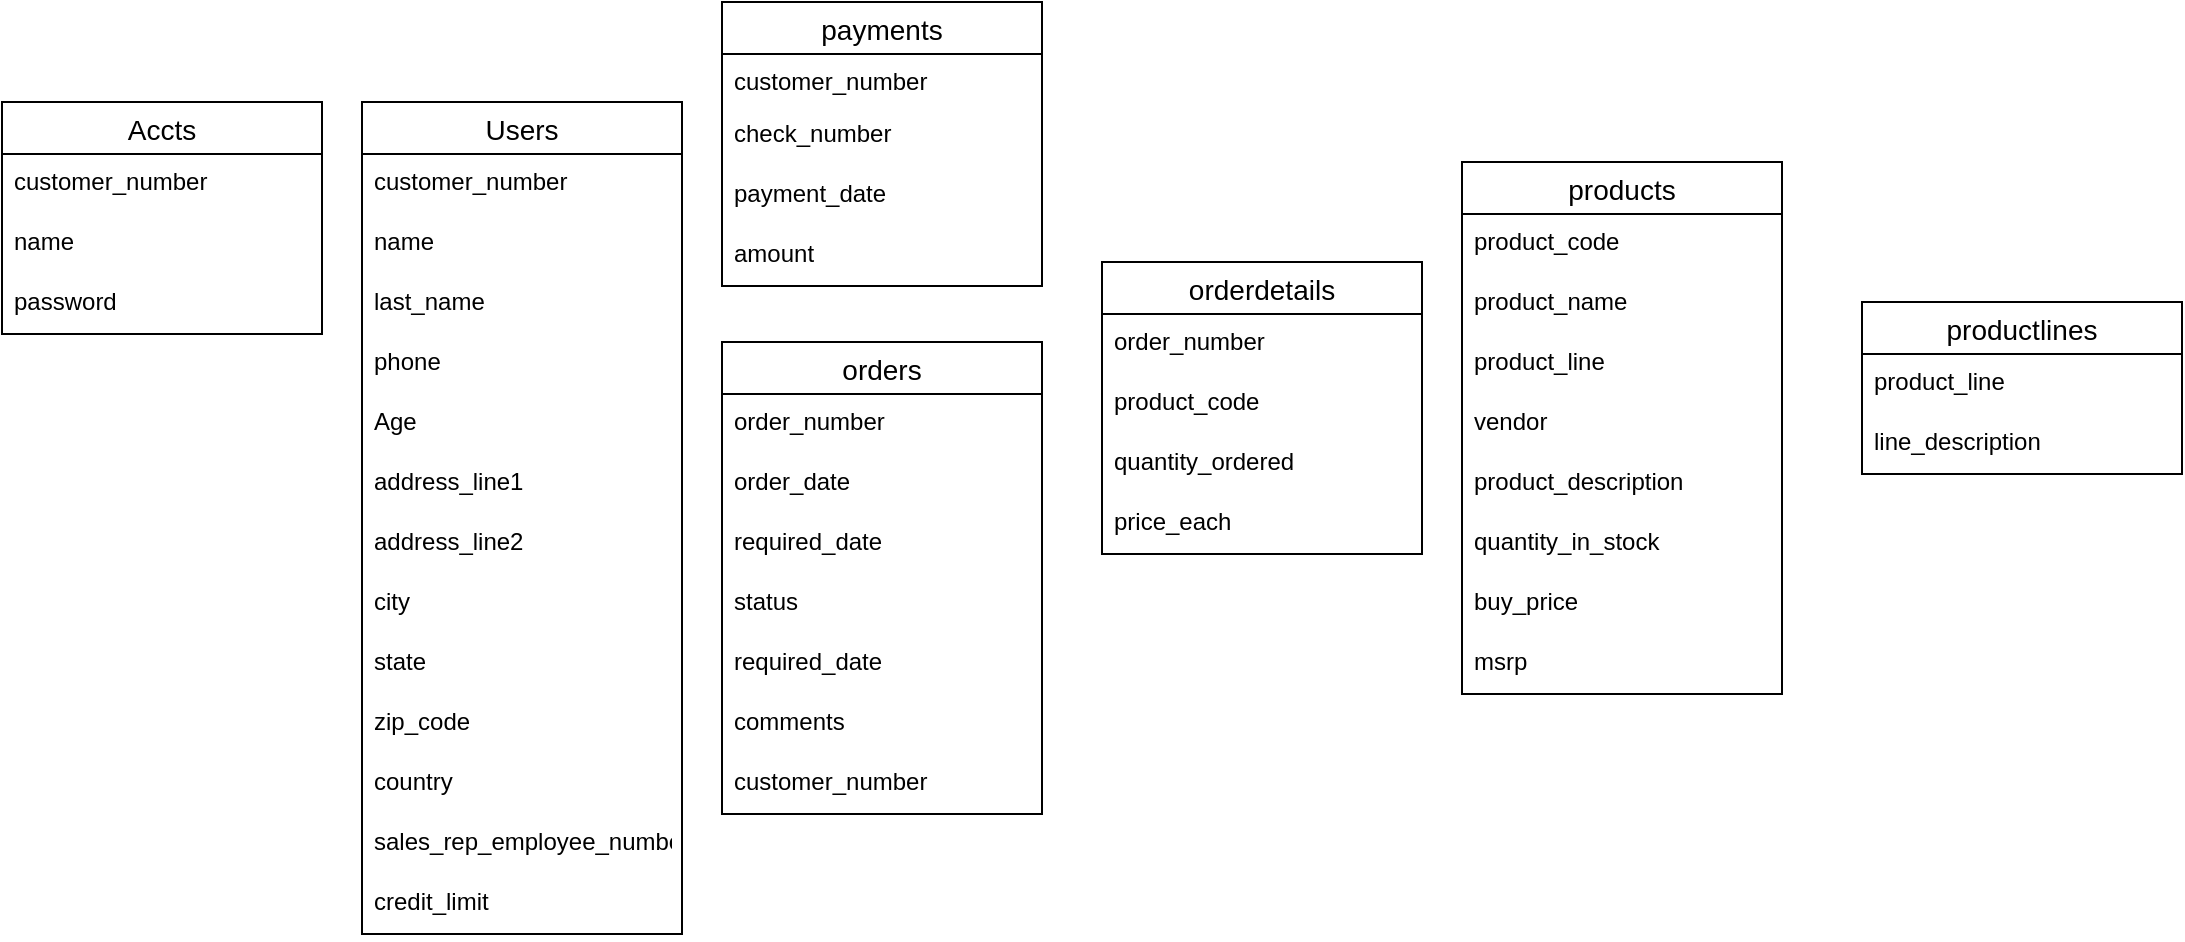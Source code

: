 <mxfile version="17.2.1" type="github">
  <diagram id="ZhqZU5vrMb9bx7gD5x5g" name="Page-1">
    <mxGraphModel dx="1422" dy="780" grid="1" gridSize="10" guides="1" tooltips="1" connect="1" arrows="1" fold="1" page="1" pageScale="1" pageWidth="850" pageHeight="1100" math="0" shadow="0">
      <root>
        <mxCell id="0" />
        <mxCell id="1" parent="0" />
        <mxCell id="EW5LBITRxnvQ_Du6gGeP-14" value="Users" style="swimlane;fontStyle=0;childLayout=stackLayout;horizontal=1;startSize=26;horizontalStack=0;resizeParent=1;resizeParentMax=0;resizeLast=0;collapsible=1;marginBottom=0;align=center;fontSize=14;" vertex="1" parent="1">
          <mxGeometry x="190" y="160" width="160" height="416" as="geometry" />
        </mxCell>
        <mxCell id="EW5LBITRxnvQ_Du6gGeP-17" value="customer_number" style="text;strokeColor=none;fillColor=none;spacingLeft=4;spacingRight=4;overflow=hidden;rotatable=0;points=[[0,0.5],[1,0.5]];portConstraint=eastwest;fontSize=12;" vertex="1" parent="EW5LBITRxnvQ_Du6gGeP-14">
          <mxGeometry y="26" width="160" height="30" as="geometry" />
        </mxCell>
        <mxCell id="EW5LBITRxnvQ_Du6gGeP-15" value="name" style="text;strokeColor=none;fillColor=none;spacingLeft=4;spacingRight=4;overflow=hidden;rotatable=0;points=[[0,0.5],[1,0.5]];portConstraint=eastwest;fontSize=12;" vertex="1" parent="EW5LBITRxnvQ_Du6gGeP-14">
          <mxGeometry y="56" width="160" height="30" as="geometry" />
        </mxCell>
        <mxCell id="EW5LBITRxnvQ_Du6gGeP-16" value="last_name" style="text;strokeColor=none;fillColor=none;spacingLeft=4;spacingRight=4;overflow=hidden;rotatable=0;points=[[0,0.5],[1,0.5]];portConstraint=eastwest;fontSize=12;" vertex="1" parent="EW5LBITRxnvQ_Du6gGeP-14">
          <mxGeometry y="86" width="160" height="30" as="geometry" />
        </mxCell>
        <mxCell id="EW5LBITRxnvQ_Du6gGeP-18" value="phone" style="text;strokeColor=none;fillColor=none;spacingLeft=4;spacingRight=4;overflow=hidden;rotatable=0;points=[[0,0.5],[1,0.5]];portConstraint=eastwest;fontSize=12;" vertex="1" parent="EW5LBITRxnvQ_Du6gGeP-14">
          <mxGeometry y="116" width="160" height="30" as="geometry" />
        </mxCell>
        <mxCell id="EW5LBITRxnvQ_Du6gGeP-62" value="Age" style="text;strokeColor=none;fillColor=none;spacingLeft=4;spacingRight=4;overflow=hidden;rotatable=0;points=[[0,0.5],[1,0.5]];portConstraint=eastwest;fontSize=12;" vertex="1" parent="EW5LBITRxnvQ_Du6gGeP-14">
          <mxGeometry y="146" width="160" height="30" as="geometry" />
        </mxCell>
        <mxCell id="EW5LBITRxnvQ_Du6gGeP-65" value="address_line1" style="text;strokeColor=none;fillColor=none;spacingLeft=4;spacingRight=4;overflow=hidden;rotatable=0;points=[[0,0.5],[1,0.5]];portConstraint=eastwest;fontSize=12;" vertex="1" parent="EW5LBITRxnvQ_Du6gGeP-14">
          <mxGeometry y="176" width="160" height="30" as="geometry" />
        </mxCell>
        <mxCell id="EW5LBITRxnvQ_Du6gGeP-66" value="address_line2" style="text;strokeColor=none;fillColor=none;spacingLeft=4;spacingRight=4;overflow=hidden;rotatable=0;points=[[0,0.5],[1,0.5]];portConstraint=eastwest;fontSize=12;" vertex="1" parent="EW5LBITRxnvQ_Du6gGeP-14">
          <mxGeometry y="206" width="160" height="30" as="geometry" />
        </mxCell>
        <mxCell id="EW5LBITRxnvQ_Du6gGeP-63" value="city" style="text;strokeColor=none;fillColor=none;spacingLeft=4;spacingRight=4;overflow=hidden;rotatable=0;points=[[0,0.5],[1,0.5]];portConstraint=eastwest;fontSize=12;" vertex="1" parent="EW5LBITRxnvQ_Du6gGeP-14">
          <mxGeometry y="236" width="160" height="30" as="geometry" />
        </mxCell>
        <mxCell id="EW5LBITRxnvQ_Du6gGeP-64" value="state" style="text;strokeColor=none;fillColor=none;spacingLeft=4;spacingRight=4;overflow=hidden;rotatable=0;points=[[0,0.5],[1,0.5]];portConstraint=eastwest;fontSize=12;" vertex="1" parent="EW5LBITRxnvQ_Du6gGeP-14">
          <mxGeometry y="266" width="160" height="30" as="geometry" />
        </mxCell>
        <mxCell id="EW5LBITRxnvQ_Du6gGeP-24" value="zip_code" style="text;strokeColor=none;fillColor=none;spacingLeft=4;spacingRight=4;overflow=hidden;rotatable=0;points=[[0,0.5],[1,0.5]];portConstraint=eastwest;fontSize=12;" vertex="1" parent="EW5LBITRxnvQ_Du6gGeP-14">
          <mxGeometry y="296" width="160" height="30" as="geometry" />
        </mxCell>
        <mxCell id="EW5LBITRxnvQ_Du6gGeP-67" value="country" style="text;strokeColor=none;fillColor=none;spacingLeft=4;spacingRight=4;overflow=hidden;rotatable=0;points=[[0,0.5],[1,0.5]];portConstraint=eastwest;fontSize=12;" vertex="1" parent="EW5LBITRxnvQ_Du6gGeP-14">
          <mxGeometry y="326" width="160" height="30" as="geometry" />
        </mxCell>
        <mxCell id="EW5LBITRxnvQ_Du6gGeP-68" value="sales_rep_employee_number" style="text;strokeColor=none;fillColor=none;spacingLeft=4;spacingRight=4;overflow=hidden;rotatable=0;points=[[0,0.5],[1,0.5]];portConstraint=eastwest;fontSize=12;" vertex="1" parent="EW5LBITRxnvQ_Du6gGeP-14">
          <mxGeometry y="356" width="160" height="30" as="geometry" />
        </mxCell>
        <mxCell id="EW5LBITRxnvQ_Du6gGeP-69" value="credit_limit" style="text;strokeColor=none;fillColor=none;spacingLeft=4;spacingRight=4;overflow=hidden;rotatable=0;points=[[0,0.5],[1,0.5]];portConstraint=eastwest;fontSize=12;" vertex="1" parent="EW5LBITRxnvQ_Du6gGeP-14">
          <mxGeometry y="386" width="160" height="30" as="geometry" />
        </mxCell>
        <mxCell id="EW5LBITRxnvQ_Du6gGeP-25" value="Accts" style="swimlane;fontStyle=0;childLayout=stackLayout;horizontal=1;startSize=26;horizontalStack=0;resizeParent=1;resizeParentMax=0;resizeLast=0;collapsible=1;marginBottom=0;align=center;fontSize=14;" vertex="1" parent="1">
          <mxGeometry x="10" y="160" width="160" height="116" as="geometry" />
        </mxCell>
        <mxCell id="EW5LBITRxnvQ_Du6gGeP-26" value="customer_number" style="text;strokeColor=none;fillColor=none;spacingLeft=4;spacingRight=4;overflow=hidden;rotatable=0;points=[[0,0.5],[1,0.5]];portConstraint=eastwest;fontSize=12;" vertex="1" parent="EW5LBITRxnvQ_Du6gGeP-25">
          <mxGeometry y="26" width="160" height="30" as="geometry" />
        </mxCell>
        <mxCell id="EW5LBITRxnvQ_Du6gGeP-27" value="name" style="text;strokeColor=none;fillColor=none;spacingLeft=4;spacingRight=4;overflow=hidden;rotatable=0;points=[[0,0.5],[1,0.5]];portConstraint=eastwest;fontSize=12;" vertex="1" parent="EW5LBITRxnvQ_Du6gGeP-25">
          <mxGeometry y="56" width="160" height="30" as="geometry" />
        </mxCell>
        <mxCell id="EW5LBITRxnvQ_Du6gGeP-28" value="password" style="text;strokeColor=none;fillColor=none;spacingLeft=4;spacingRight=4;overflow=hidden;rotatable=0;points=[[0,0.5],[1,0.5]];portConstraint=eastwest;fontSize=12;" vertex="1" parent="EW5LBITRxnvQ_Du6gGeP-25">
          <mxGeometry y="86" width="160" height="30" as="geometry" />
        </mxCell>
        <mxCell id="EW5LBITRxnvQ_Du6gGeP-29" value="products" style="swimlane;fontStyle=0;childLayout=stackLayout;horizontal=1;startSize=26;horizontalStack=0;resizeParent=1;resizeParentMax=0;resizeLast=0;collapsible=1;marginBottom=0;align=center;fontSize=14;" vertex="1" parent="1">
          <mxGeometry x="740" y="190" width="160" height="266" as="geometry" />
        </mxCell>
        <mxCell id="EW5LBITRxnvQ_Du6gGeP-30" value="product_code" style="text;strokeColor=none;fillColor=none;spacingLeft=4;spacingRight=4;overflow=hidden;rotatable=0;points=[[0,0.5],[1,0.5]];portConstraint=eastwest;fontSize=12;" vertex="1" parent="EW5LBITRxnvQ_Du6gGeP-29">
          <mxGeometry y="26" width="160" height="30" as="geometry" />
        </mxCell>
        <mxCell id="EW5LBITRxnvQ_Du6gGeP-31" value="product_name" style="text;strokeColor=none;fillColor=none;spacingLeft=4;spacingRight=4;overflow=hidden;rotatable=0;points=[[0,0.5],[1,0.5]];portConstraint=eastwest;fontSize=12;" vertex="1" parent="EW5LBITRxnvQ_Du6gGeP-29">
          <mxGeometry y="56" width="160" height="30" as="geometry" />
        </mxCell>
        <mxCell id="EW5LBITRxnvQ_Du6gGeP-33" value="product_line" style="text;strokeColor=none;fillColor=none;spacingLeft=4;spacingRight=4;overflow=hidden;rotatable=0;points=[[0,0.5],[1,0.5]];portConstraint=eastwest;fontSize=12;" vertex="1" parent="EW5LBITRxnvQ_Du6gGeP-29">
          <mxGeometry y="86" width="160" height="30" as="geometry" />
        </mxCell>
        <mxCell id="EW5LBITRxnvQ_Du6gGeP-34" value="vendor" style="text;strokeColor=none;fillColor=none;spacingLeft=4;spacingRight=4;overflow=hidden;rotatable=0;points=[[0,0.5],[1,0.5]];portConstraint=eastwest;fontSize=12;" vertex="1" parent="EW5LBITRxnvQ_Du6gGeP-29">
          <mxGeometry y="116" width="160" height="30" as="geometry" />
        </mxCell>
        <mxCell id="EW5LBITRxnvQ_Du6gGeP-37" value="product_description" style="text;strokeColor=none;fillColor=none;spacingLeft=4;spacingRight=4;overflow=hidden;rotatable=0;points=[[0,0.5],[1,0.5]];portConstraint=eastwest;fontSize=12;" vertex="1" parent="EW5LBITRxnvQ_Du6gGeP-29">
          <mxGeometry y="146" width="160" height="30" as="geometry" />
        </mxCell>
        <mxCell id="EW5LBITRxnvQ_Du6gGeP-36" value="quantity_in_stock" style="text;strokeColor=none;fillColor=none;spacingLeft=4;spacingRight=4;overflow=hidden;rotatable=0;points=[[0,0.5],[1,0.5]];portConstraint=eastwest;fontSize=12;" vertex="1" parent="EW5LBITRxnvQ_Du6gGeP-29">
          <mxGeometry y="176" width="160" height="30" as="geometry" />
        </mxCell>
        <mxCell id="EW5LBITRxnvQ_Du6gGeP-35" value="buy_price" style="text;strokeColor=none;fillColor=none;spacingLeft=4;spacingRight=4;overflow=hidden;rotatable=0;points=[[0,0.5],[1,0.5]];portConstraint=eastwest;fontSize=12;" vertex="1" parent="EW5LBITRxnvQ_Du6gGeP-29">
          <mxGeometry y="206" width="160" height="30" as="geometry" />
        </mxCell>
        <mxCell id="EW5LBITRxnvQ_Du6gGeP-32" value="msrp" style="text;strokeColor=none;fillColor=none;spacingLeft=4;spacingRight=4;overflow=hidden;rotatable=0;points=[[0,0.5],[1,0.5]];portConstraint=eastwest;fontSize=12;" vertex="1" parent="EW5LBITRxnvQ_Du6gGeP-29">
          <mxGeometry y="236" width="160" height="30" as="geometry" />
        </mxCell>
        <mxCell id="EW5LBITRxnvQ_Du6gGeP-38" value="productlines" style="swimlane;fontStyle=0;childLayout=stackLayout;horizontal=1;startSize=26;horizontalStack=0;resizeParent=1;resizeParentMax=0;resizeLast=0;collapsible=1;marginBottom=0;align=center;fontSize=14;" vertex="1" parent="1">
          <mxGeometry x="940" y="260" width="160" height="86" as="geometry" />
        </mxCell>
        <mxCell id="EW5LBITRxnvQ_Du6gGeP-39" value="product_line" style="text;strokeColor=none;fillColor=none;spacingLeft=4;spacingRight=4;overflow=hidden;rotatable=0;points=[[0,0.5],[1,0.5]];portConstraint=eastwest;fontSize=12;" vertex="1" parent="EW5LBITRxnvQ_Du6gGeP-38">
          <mxGeometry y="26" width="160" height="30" as="geometry" />
        </mxCell>
        <mxCell id="EW5LBITRxnvQ_Du6gGeP-40" value="line_description" style="text;strokeColor=none;fillColor=none;spacingLeft=4;spacingRight=4;overflow=hidden;rotatable=0;points=[[0,0.5],[1,0.5]];portConstraint=eastwest;fontSize=12;" vertex="1" parent="EW5LBITRxnvQ_Du6gGeP-38">
          <mxGeometry y="56" width="160" height="30" as="geometry" />
        </mxCell>
        <mxCell id="EW5LBITRxnvQ_Du6gGeP-43" value="orders" style="swimlane;fontStyle=0;childLayout=stackLayout;horizontal=1;startSize=26;horizontalStack=0;resizeParent=1;resizeParentMax=0;resizeLast=0;collapsible=1;marginBottom=0;align=center;fontSize=14;" vertex="1" parent="1">
          <mxGeometry x="370" y="280" width="160" height="236" as="geometry" />
        </mxCell>
        <mxCell id="EW5LBITRxnvQ_Du6gGeP-44" value="order_number" style="text;strokeColor=none;fillColor=none;spacingLeft=4;spacingRight=4;overflow=hidden;rotatable=0;points=[[0,0.5],[1,0.5]];portConstraint=eastwest;fontSize=12;" vertex="1" parent="EW5LBITRxnvQ_Du6gGeP-43">
          <mxGeometry y="26" width="160" height="30" as="geometry" />
        </mxCell>
        <mxCell id="EW5LBITRxnvQ_Du6gGeP-45" value="order_date" style="text;strokeColor=none;fillColor=none;spacingLeft=4;spacingRight=4;overflow=hidden;rotatable=0;points=[[0,0.5],[1,0.5]];portConstraint=eastwest;fontSize=12;" vertex="1" parent="EW5LBITRxnvQ_Du6gGeP-43">
          <mxGeometry y="56" width="160" height="30" as="geometry" />
        </mxCell>
        <mxCell id="EW5LBITRxnvQ_Du6gGeP-46" value="required_date" style="text;strokeColor=none;fillColor=none;spacingLeft=4;spacingRight=4;overflow=hidden;rotatable=0;points=[[0,0.5],[1,0.5]];portConstraint=eastwest;fontSize=12;" vertex="1" parent="EW5LBITRxnvQ_Du6gGeP-43">
          <mxGeometry y="86" width="160" height="30" as="geometry" />
        </mxCell>
        <mxCell id="EW5LBITRxnvQ_Du6gGeP-47" value="status" style="text;strokeColor=none;fillColor=none;spacingLeft=4;spacingRight=4;overflow=hidden;rotatable=0;points=[[0,0.5],[1,0.5]];portConstraint=eastwest;fontSize=12;" vertex="1" parent="EW5LBITRxnvQ_Du6gGeP-43">
          <mxGeometry y="116" width="160" height="30" as="geometry" />
        </mxCell>
        <mxCell id="EW5LBITRxnvQ_Du6gGeP-49" value="required_date" style="text;strokeColor=none;fillColor=none;spacingLeft=4;spacingRight=4;overflow=hidden;rotatable=0;points=[[0,0.5],[1,0.5]];portConstraint=eastwest;fontSize=12;" vertex="1" parent="EW5LBITRxnvQ_Du6gGeP-43">
          <mxGeometry y="146" width="160" height="30" as="geometry" />
        </mxCell>
        <mxCell id="EW5LBITRxnvQ_Du6gGeP-50" value="comments" style="text;strokeColor=none;fillColor=none;spacingLeft=4;spacingRight=4;overflow=hidden;rotatable=0;points=[[0,0.5],[1,0.5]];portConstraint=eastwest;fontSize=12;" vertex="1" parent="EW5LBITRxnvQ_Du6gGeP-43">
          <mxGeometry y="176" width="160" height="30" as="geometry" />
        </mxCell>
        <mxCell id="EW5LBITRxnvQ_Du6gGeP-48" value="customer_number" style="text;strokeColor=none;fillColor=none;spacingLeft=4;spacingRight=4;overflow=hidden;rotatable=0;points=[[0,0.5],[1,0.5]];portConstraint=eastwest;fontSize=12;" vertex="1" parent="EW5LBITRxnvQ_Du6gGeP-43">
          <mxGeometry y="206" width="160" height="30" as="geometry" />
        </mxCell>
        <mxCell id="EW5LBITRxnvQ_Du6gGeP-51" value="orderdetails" style="swimlane;fontStyle=0;childLayout=stackLayout;horizontal=1;startSize=26;horizontalStack=0;resizeParent=1;resizeParentMax=0;resizeLast=0;collapsible=1;marginBottom=0;align=center;fontSize=14;" vertex="1" parent="1">
          <mxGeometry x="560" y="240" width="160" height="146" as="geometry" />
        </mxCell>
        <mxCell id="EW5LBITRxnvQ_Du6gGeP-52" value="order_number" style="text;strokeColor=none;fillColor=none;spacingLeft=4;spacingRight=4;overflow=hidden;rotatable=0;points=[[0,0.5],[1,0.5]];portConstraint=eastwest;fontSize=12;" vertex="1" parent="EW5LBITRxnvQ_Du6gGeP-51">
          <mxGeometry y="26" width="160" height="30" as="geometry" />
        </mxCell>
        <mxCell id="EW5LBITRxnvQ_Du6gGeP-53" value="product_code" style="text;strokeColor=none;fillColor=none;spacingLeft=4;spacingRight=4;overflow=hidden;rotatable=0;points=[[0,0.5],[1,0.5]];portConstraint=eastwest;fontSize=12;" vertex="1" parent="EW5LBITRxnvQ_Du6gGeP-51">
          <mxGeometry y="56" width="160" height="30" as="geometry" />
        </mxCell>
        <mxCell id="EW5LBITRxnvQ_Du6gGeP-55" value="quantity_ordered" style="text;strokeColor=none;fillColor=none;spacingLeft=4;spacingRight=4;overflow=hidden;rotatable=0;points=[[0,0.5],[1,0.5]];portConstraint=eastwest;fontSize=12;" vertex="1" parent="EW5LBITRxnvQ_Du6gGeP-51">
          <mxGeometry y="86" width="160" height="30" as="geometry" />
        </mxCell>
        <mxCell id="EW5LBITRxnvQ_Du6gGeP-54" value="price_each" style="text;strokeColor=none;fillColor=none;spacingLeft=4;spacingRight=4;overflow=hidden;rotatable=0;points=[[0,0.5],[1,0.5]];portConstraint=eastwest;fontSize=12;" vertex="1" parent="EW5LBITRxnvQ_Du6gGeP-51">
          <mxGeometry y="116" width="160" height="30" as="geometry" />
        </mxCell>
        <mxCell id="EW5LBITRxnvQ_Du6gGeP-57" value="payments" style="swimlane;fontStyle=0;childLayout=stackLayout;horizontal=1;startSize=26;horizontalStack=0;resizeParent=1;resizeParentMax=0;resizeLast=0;collapsible=1;marginBottom=0;align=center;fontSize=14;" vertex="1" parent="1">
          <mxGeometry x="370" y="110" width="160" height="142" as="geometry" />
        </mxCell>
        <mxCell id="EW5LBITRxnvQ_Du6gGeP-58" value="customer_number" style="text;strokeColor=none;fillColor=none;spacingLeft=4;spacingRight=4;overflow=hidden;rotatable=0;points=[[0,0.5],[1,0.5]];portConstraint=eastwest;fontSize=12;" vertex="1" parent="EW5LBITRxnvQ_Du6gGeP-57">
          <mxGeometry y="26" width="160" height="26" as="geometry" />
        </mxCell>
        <mxCell id="EW5LBITRxnvQ_Du6gGeP-59" value="check_number" style="text;strokeColor=none;fillColor=none;spacingLeft=4;spacingRight=4;overflow=hidden;rotatable=0;points=[[0,0.5],[1,0.5]];portConstraint=eastwest;fontSize=12;" vertex="1" parent="EW5LBITRxnvQ_Du6gGeP-57">
          <mxGeometry y="52" width="160" height="30" as="geometry" />
        </mxCell>
        <mxCell id="EW5LBITRxnvQ_Du6gGeP-60" value="payment_date" style="text;strokeColor=none;fillColor=none;spacingLeft=4;spacingRight=4;overflow=hidden;rotatable=0;points=[[0,0.5],[1,0.5]];portConstraint=eastwest;fontSize=12;" vertex="1" parent="EW5LBITRxnvQ_Du6gGeP-57">
          <mxGeometry y="82" width="160" height="30" as="geometry" />
        </mxCell>
        <mxCell id="EW5LBITRxnvQ_Du6gGeP-61" value="amount" style="text;strokeColor=none;fillColor=none;spacingLeft=4;spacingRight=4;overflow=hidden;rotatable=0;points=[[0,0.5],[1,0.5]];portConstraint=eastwest;fontSize=12;" vertex="1" parent="EW5LBITRxnvQ_Du6gGeP-57">
          <mxGeometry y="112" width="160" height="30" as="geometry" />
        </mxCell>
      </root>
    </mxGraphModel>
  </diagram>
</mxfile>
